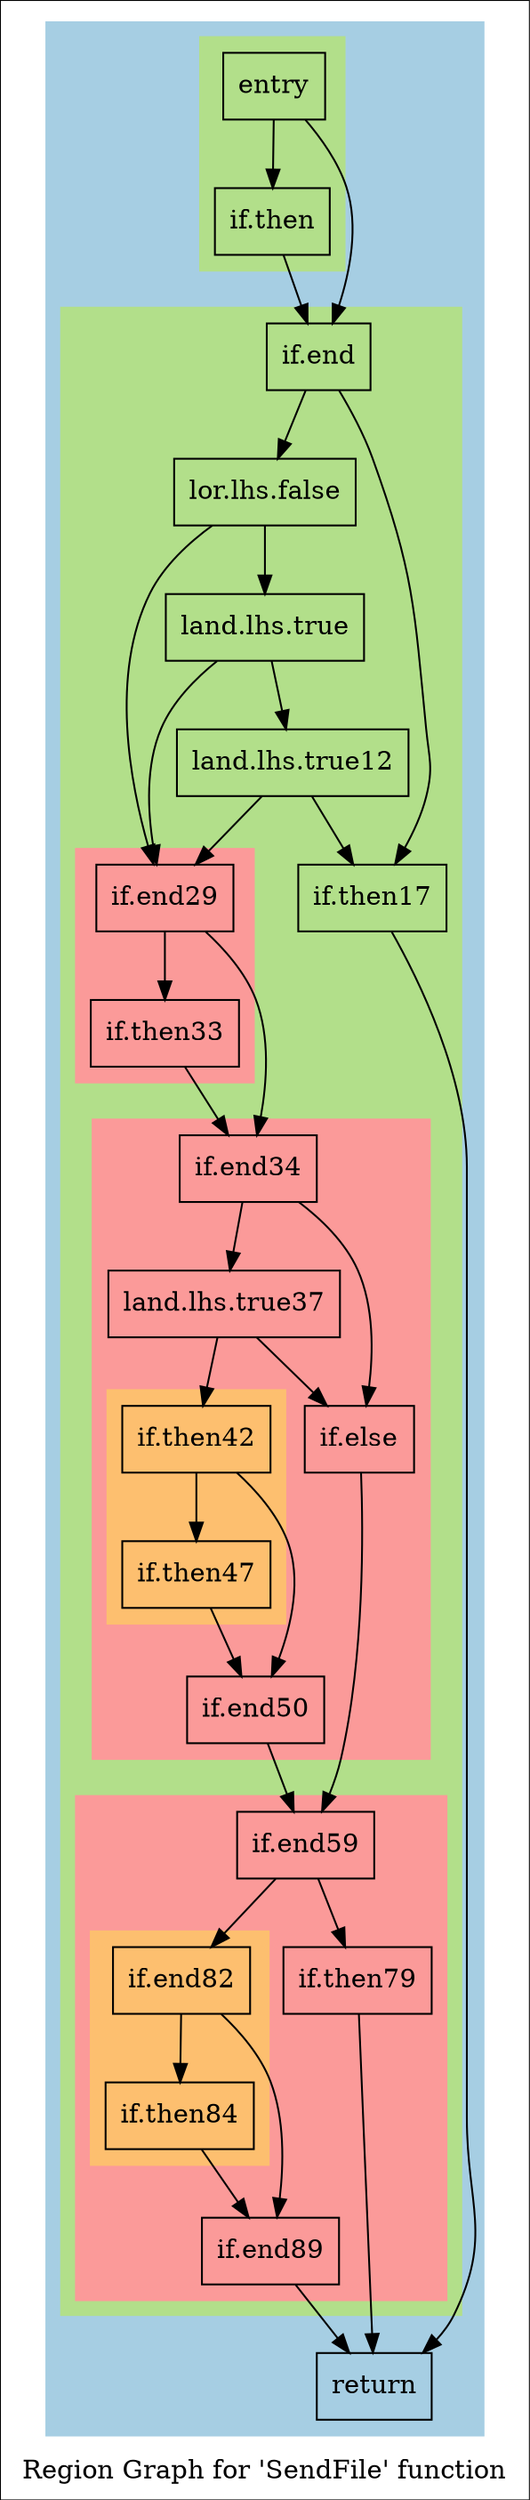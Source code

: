 digraph "Region Graph for 'SendFile' function" {
	label="Region Graph for 'SendFile' function";

	Node0xa0e420 [shape=record,label="{entry}"];
	Node0xa0e420 -> Node0xa23b10;
	Node0xa0e420 -> Node0x9d81f0;
	Node0xa23b10 [shape=record,label="{if.then}"];
	Node0xa23b10 -> Node0x9d81f0;
	Node0x9d81f0 [shape=record,label="{if.end}"];
	Node0x9d81f0 -> Node0xa45250;
	Node0x9d81f0 -> Node0xa41cb0;
	Node0xa45250 [shape=record,label="{if.then17}"];
	Node0xa45250 -> Node0x9e1490;
	Node0x9e1490 [shape=record,label="{return}"];
	Node0xa41cb0 [shape=record,label="{lor.lhs.false}"];
	Node0xa41cb0 -> Node0x9fe640;
	Node0xa41cb0 -> Node0x999820;
	Node0x9fe640 [shape=record,label="{land.lhs.true}"];
	Node0x9fe640 -> Node0x946f60;
	Node0x9fe640 -> Node0x999820;
	Node0x946f60 [shape=record,label="{land.lhs.true12}"];
	Node0x946f60 -> Node0xa45250;
	Node0x946f60 -> Node0x999820;
	Node0x999820 [shape=record,label="{if.end29}"];
	Node0x999820 -> Node0xa0d280;
	Node0x999820 -> Node0x99e910;
	Node0xa0d280 [shape=record,label="{if.then33}"];
	Node0xa0d280 -> Node0x99e910;
	Node0x99e910 [shape=record,label="{if.end34}"];
	Node0x99e910 -> Node0x9fc290;
	Node0x99e910 -> Node0x9d2e20;
	Node0x9fc290 [shape=record,label="{land.lhs.true37}"];
	Node0x9fc290 -> Node0x9a80a0;
	Node0x9fc290 -> Node0x9d2e20;
	Node0x9a80a0 [shape=record,label="{if.then42}"];
	Node0x9a80a0 -> Node0x9d7840;
	Node0x9a80a0 -> Node0x9f6710;
	Node0x9d7840 [shape=record,label="{if.then47}"];
	Node0x9d7840 -> Node0x9f6710;
	Node0x9f6710 [shape=record,label="{if.end50}"];
	Node0x9f6710 -> Node0xa05d00;
	Node0xa05d00 [shape=record,label="{if.end59}"];
	Node0xa05d00 -> Node0xa07310;
	Node0xa05d00 -> Node0xa0ce20;
	Node0xa07310 [shape=record,label="{if.then79}"];
	Node0xa07310 -> Node0x9e1490;
	Node0xa0ce20 [shape=record,label="{if.end82}"];
	Node0xa0ce20 -> Node0x99cbc0;
	Node0xa0ce20 -> Node0x99c0a0;
	Node0x99cbc0 [shape=record,label="{if.then84}"];
	Node0x99cbc0 -> Node0x99c0a0;
	Node0x99c0a0 [shape=record,label="{if.end89}"];
	Node0x99c0a0 -> Node0x9e1490;
	Node0x9d2e20 [shape=record,label="{if.else}"];
	Node0x9d2e20 -> Node0xa05d00;
	colorscheme = "paired12"
        subgraph cluster_0xa65a80 {
          label = "";
          style = filled;
          color = 1
          subgraph cluster_0xa0f4a0 {
            label = "";
            style = filled;
            color = 3
            Node0xa0e420;
            Node0xa23b10;
          }
          subgraph cluster_0xa86f80 {
            label = "";
            style = filled;
            color = 3
            subgraph cluster_0xa86f00 {
              label = "";
              style = filled;
              color = 5
              Node0x999820;
              Node0xa0d280;
            }
            subgraph cluster_0xa86e80 {
              label = "";
              style = filled;
              color = 5
              subgraph cluster_0xa97a40 {
                label = "";
                style = filled;
                color = 7
                Node0x9a80a0;
                Node0x9d7840;
              }
              Node0x99e910;
              Node0x9fc290;
              Node0x9f6710;
              Node0x9d2e20;
            }
            subgraph cluster_0xa86e00 {
              label = "";
              style = filled;
              color = 5
              subgraph cluster_0xa64050 {
                label = "";
                style = filled;
                color = 7
                Node0xa0ce20;
                Node0x99cbc0;
              }
              Node0xa05d00;
              Node0xa07310;
              Node0x99c0a0;
            }
            Node0x9d81f0;
            Node0xa45250;
            Node0xa41cb0;
            Node0x9fe640;
            Node0x946f60;
          }
          Node0x9e1490;
        }
}
